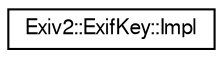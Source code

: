 digraph "Graphical Class Hierarchy"
{
  edge [fontname="FreeSans",fontsize="10",labelfontname="FreeSans",labelfontsize="10"];
  node [fontname="FreeSans",fontsize="10",shape=record];
  rankdir="LR";
  Node1 [label="Exiv2::ExifKey::Impl",height=0.2,width=0.4,color="black", fillcolor="white", style="filled",URL="$structExiv2_1_1ExifKey_1_1Impl.html",tooltip="Internal Pimpl structure with private members and data of class ExifKey. "];
}

